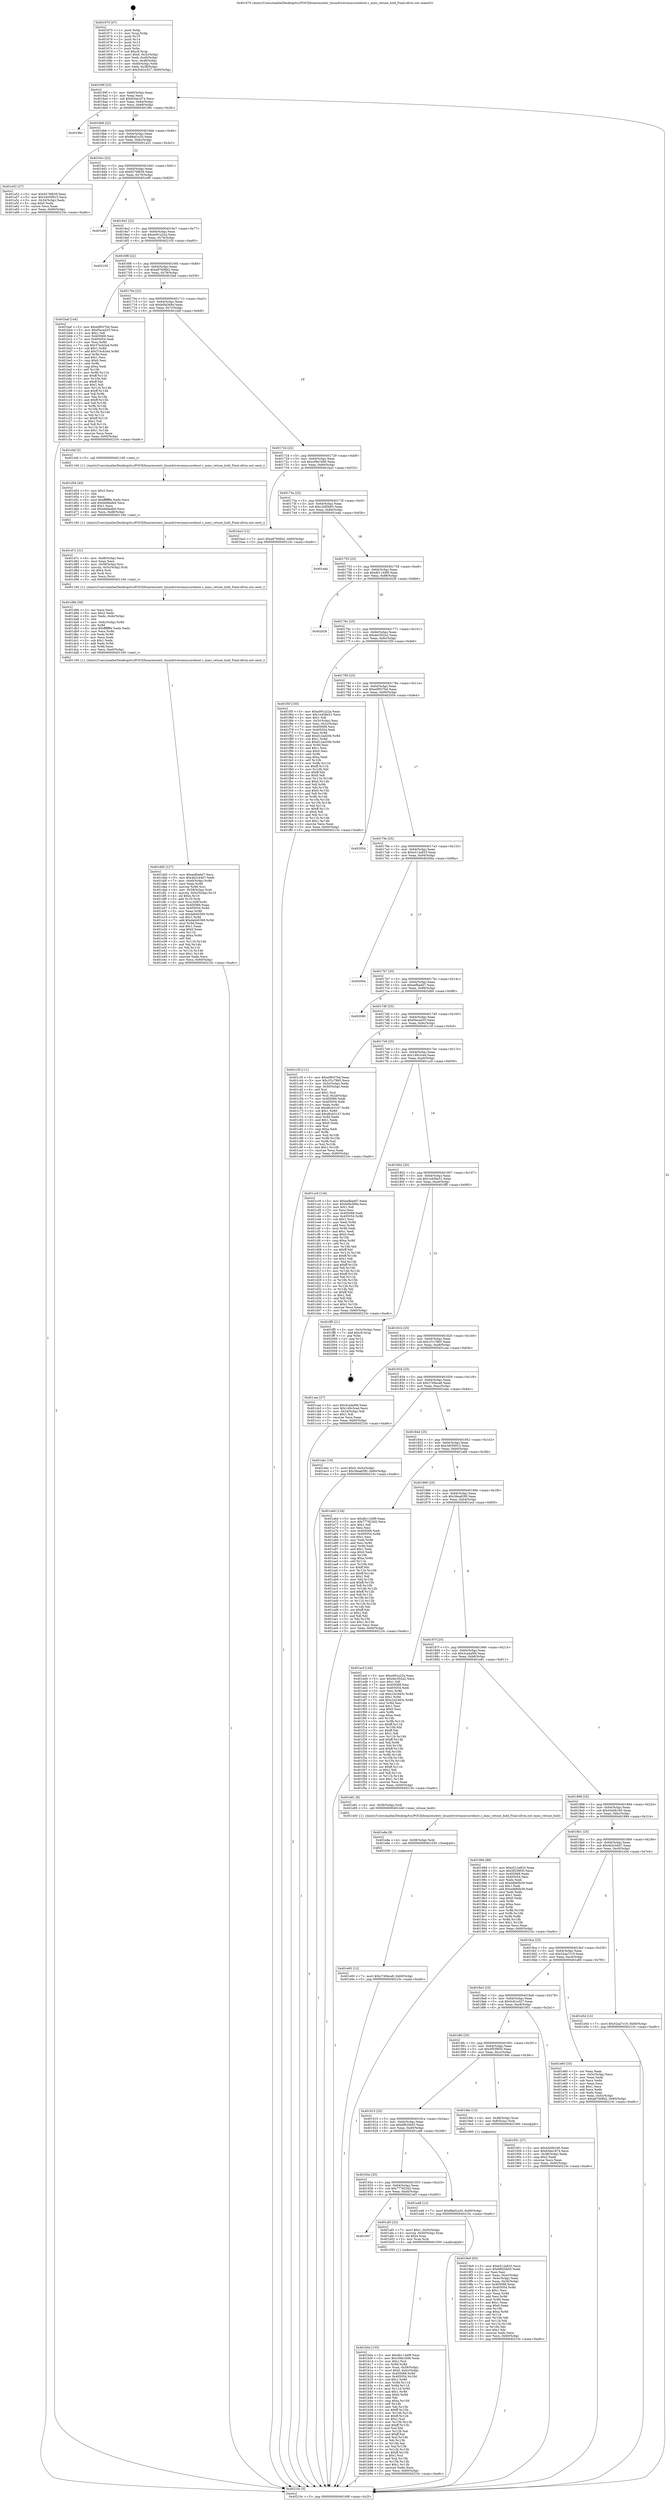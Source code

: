 digraph "0x401670" {
  label = "0x401670 (/mnt/c/Users/mathe/Desktop/tcc/POCII/binaries/extr_linuxdriversmmccorehost.c_mmc_retune_hold_Final-ollvm.out::main(0))"
  labelloc = "t"
  node[shape=record]

  Entry [label="",width=0.3,height=0.3,shape=circle,fillcolor=black,style=filled]
  "0x40169f" [label="{
     0x40169f [23]\l
     | [instrs]\l
     &nbsp;&nbsp;0x40169f \<+3\>: mov -0x60(%rbp),%eax\l
     &nbsp;&nbsp;0x4016a2 \<+2\>: mov %eax,%ecx\l
     &nbsp;&nbsp;0x4016a4 \<+6\>: sub $0x83da1874,%ecx\l
     &nbsp;&nbsp;0x4016aa \<+3\>: mov %eax,-0x64(%rbp)\l
     &nbsp;&nbsp;0x4016ad \<+3\>: mov %ecx,-0x68(%rbp)\l
     &nbsp;&nbsp;0x4016b0 \<+6\>: je 000000000040196c \<main+0x2fc\>\l
  }"]
  "0x40196c" [label="{
     0x40196c\l
  }", style=dashed]
  "0x4016b6" [label="{
     0x4016b6 [22]\l
     | [instrs]\l
     &nbsp;&nbsp;0x4016b6 \<+5\>: jmp 00000000004016bb \<main+0x4b\>\l
     &nbsp;&nbsp;0x4016bb \<+3\>: mov -0x64(%rbp),%eax\l
     &nbsp;&nbsp;0x4016be \<+5\>: sub $0x88af1e20,%eax\l
     &nbsp;&nbsp;0x4016c3 \<+3\>: mov %eax,-0x6c(%rbp)\l
     &nbsp;&nbsp;0x4016c6 \<+6\>: je 0000000000401a52 \<main+0x3e2\>\l
  }"]
  Exit [label="",width=0.3,height=0.3,shape=circle,fillcolor=black,style=filled,peripheries=2]
  "0x401a52" [label="{
     0x401a52 [27]\l
     | [instrs]\l
     &nbsp;&nbsp;0x401a52 \<+5\>: mov $0x9276f639,%eax\l
     &nbsp;&nbsp;0x401a57 \<+5\>: mov $0x34059915,%ecx\l
     &nbsp;&nbsp;0x401a5c \<+3\>: mov -0x34(%rbp),%edx\l
     &nbsp;&nbsp;0x401a5f \<+3\>: cmp $0x0,%edx\l
     &nbsp;&nbsp;0x401a62 \<+3\>: cmove %ecx,%eax\l
     &nbsp;&nbsp;0x401a65 \<+3\>: mov %eax,-0x60(%rbp)\l
     &nbsp;&nbsp;0x401a68 \<+5\>: jmp 000000000040210c \<main+0xa9c\>\l
  }"]
  "0x4016cc" [label="{
     0x4016cc [22]\l
     | [instrs]\l
     &nbsp;&nbsp;0x4016cc \<+5\>: jmp 00000000004016d1 \<main+0x61\>\l
     &nbsp;&nbsp;0x4016d1 \<+3\>: mov -0x64(%rbp),%eax\l
     &nbsp;&nbsp;0x4016d4 \<+5\>: sub $0x9276f639,%eax\l
     &nbsp;&nbsp;0x4016d9 \<+3\>: mov %eax,-0x70(%rbp)\l
     &nbsp;&nbsp;0x4016dc \<+6\>: je 0000000000401e9f \<main+0x82f\>\l
  }"]
  "0x401e93" [label="{
     0x401e93 [12]\l
     | [instrs]\l
     &nbsp;&nbsp;0x401e93 \<+7\>: movl $0x27d9eca8,-0x60(%rbp)\l
     &nbsp;&nbsp;0x401e9a \<+5\>: jmp 000000000040210c \<main+0xa9c\>\l
  }"]
  "0x401e9f" [label="{
     0x401e9f\l
  }", style=dashed]
  "0x4016e2" [label="{
     0x4016e2 [22]\l
     | [instrs]\l
     &nbsp;&nbsp;0x4016e2 \<+5\>: jmp 00000000004016e7 \<main+0x77\>\l
     &nbsp;&nbsp;0x4016e7 \<+3\>: mov -0x64(%rbp),%eax\l
     &nbsp;&nbsp;0x4016ea \<+5\>: sub $0xa091a22a,%eax\l
     &nbsp;&nbsp;0x4016ef \<+3\>: mov %eax,-0x74(%rbp)\l
     &nbsp;&nbsp;0x4016f2 \<+6\>: je 0000000000402105 \<main+0xa95\>\l
  }"]
  "0x401e8a" [label="{
     0x401e8a [9]\l
     | [instrs]\l
     &nbsp;&nbsp;0x401e8a \<+4\>: mov -0x58(%rbp),%rdi\l
     &nbsp;&nbsp;0x401e8e \<+5\>: call 0000000000401030 \<free@plt\>\l
     | [calls]\l
     &nbsp;&nbsp;0x401030 \{1\} (unknown)\l
  }"]
  "0x402105" [label="{
     0x402105\l
  }", style=dashed]
  "0x4016f8" [label="{
     0x4016f8 [22]\l
     | [instrs]\l
     &nbsp;&nbsp;0x4016f8 \<+5\>: jmp 00000000004016fd \<main+0x8d\>\l
     &nbsp;&nbsp;0x4016fd \<+3\>: mov -0x64(%rbp),%eax\l
     &nbsp;&nbsp;0x401700 \<+5\>: sub $0xa87606b2,%eax\l
     &nbsp;&nbsp;0x401705 \<+3\>: mov %eax,-0x78(%rbp)\l
     &nbsp;&nbsp;0x401708 \<+6\>: je 0000000000401baf \<main+0x53f\>\l
  }"]
  "0x401dd5" [label="{
     0x401dd5 [127]\l
     | [instrs]\l
     &nbsp;&nbsp;0x401dd5 \<+5\>: mov $0xeefbadd7,%ecx\l
     &nbsp;&nbsp;0x401dda \<+5\>: mov $0x4b2c44d7,%edx\l
     &nbsp;&nbsp;0x401ddf \<+7\>: mov -0xe0(%rbp),%r8d\l
     &nbsp;&nbsp;0x401de6 \<+4\>: imul %eax,%r8d\l
     &nbsp;&nbsp;0x401dea \<+3\>: movslq %r8d,%rsi\l
     &nbsp;&nbsp;0x401ded \<+4\>: mov -0x58(%rbp),%rdi\l
     &nbsp;&nbsp;0x401df1 \<+4\>: movslq -0x5c(%rbp),%r10\l
     &nbsp;&nbsp;0x401df5 \<+4\>: shl $0x4,%r10\l
     &nbsp;&nbsp;0x401df9 \<+3\>: add %r10,%rdi\l
     &nbsp;&nbsp;0x401dfc \<+4\>: mov %rsi,0x8(%rdi)\l
     &nbsp;&nbsp;0x401e00 \<+7\>: mov 0x405068,%eax\l
     &nbsp;&nbsp;0x401e07 \<+8\>: mov 0x405054,%r8d\l
     &nbsp;&nbsp;0x401e0f \<+3\>: mov %eax,%r9d\l
     &nbsp;&nbsp;0x401e12 \<+7\>: sub $0xda640369,%r9d\l
     &nbsp;&nbsp;0x401e19 \<+4\>: sub $0x1,%r9d\l
     &nbsp;&nbsp;0x401e1d \<+7\>: add $0xda640369,%r9d\l
     &nbsp;&nbsp;0x401e24 \<+4\>: imul %r9d,%eax\l
     &nbsp;&nbsp;0x401e28 \<+3\>: and $0x1,%eax\l
     &nbsp;&nbsp;0x401e2b \<+3\>: cmp $0x0,%eax\l
     &nbsp;&nbsp;0x401e2e \<+4\>: sete %r11b\l
     &nbsp;&nbsp;0x401e32 \<+4\>: cmp $0xa,%r8d\l
     &nbsp;&nbsp;0x401e36 \<+3\>: setl %bl\l
     &nbsp;&nbsp;0x401e39 \<+3\>: mov %r11b,%r14b\l
     &nbsp;&nbsp;0x401e3c \<+3\>: and %bl,%r14b\l
     &nbsp;&nbsp;0x401e3f \<+3\>: xor %bl,%r11b\l
     &nbsp;&nbsp;0x401e42 \<+3\>: or %r11b,%r14b\l
     &nbsp;&nbsp;0x401e45 \<+4\>: test $0x1,%r14b\l
     &nbsp;&nbsp;0x401e49 \<+3\>: cmovne %edx,%ecx\l
     &nbsp;&nbsp;0x401e4c \<+3\>: mov %ecx,-0x60(%rbp)\l
     &nbsp;&nbsp;0x401e4f \<+5\>: jmp 000000000040210c \<main+0xa9c\>\l
  }"]
  "0x401baf" [label="{
     0x401baf [144]\l
     | [instrs]\l
     &nbsp;&nbsp;0x401baf \<+5\>: mov $0xe0f037bd,%eax\l
     &nbsp;&nbsp;0x401bb4 \<+5\>: mov $0xf3eca435,%ecx\l
     &nbsp;&nbsp;0x401bb9 \<+2\>: mov $0x1,%dl\l
     &nbsp;&nbsp;0x401bbb \<+7\>: mov 0x405068,%esi\l
     &nbsp;&nbsp;0x401bc2 \<+7\>: mov 0x405054,%edi\l
     &nbsp;&nbsp;0x401bc9 \<+3\>: mov %esi,%r8d\l
     &nbsp;&nbsp;0x401bcc \<+7\>: sub $0x37ecb2ed,%r8d\l
     &nbsp;&nbsp;0x401bd3 \<+4\>: sub $0x1,%r8d\l
     &nbsp;&nbsp;0x401bd7 \<+7\>: add $0x37ecb2ed,%r8d\l
     &nbsp;&nbsp;0x401bde \<+4\>: imul %r8d,%esi\l
     &nbsp;&nbsp;0x401be2 \<+3\>: and $0x1,%esi\l
     &nbsp;&nbsp;0x401be5 \<+3\>: cmp $0x0,%esi\l
     &nbsp;&nbsp;0x401be8 \<+4\>: sete %r9b\l
     &nbsp;&nbsp;0x401bec \<+3\>: cmp $0xa,%edi\l
     &nbsp;&nbsp;0x401bef \<+4\>: setl %r10b\l
     &nbsp;&nbsp;0x401bf3 \<+3\>: mov %r9b,%r11b\l
     &nbsp;&nbsp;0x401bf6 \<+4\>: xor $0xff,%r11b\l
     &nbsp;&nbsp;0x401bfa \<+3\>: mov %r10b,%bl\l
     &nbsp;&nbsp;0x401bfd \<+3\>: xor $0xff,%bl\l
     &nbsp;&nbsp;0x401c00 \<+3\>: xor $0x1,%dl\l
     &nbsp;&nbsp;0x401c03 \<+3\>: mov %r11b,%r14b\l
     &nbsp;&nbsp;0x401c06 \<+4\>: and $0xff,%r14b\l
     &nbsp;&nbsp;0x401c0a \<+3\>: and %dl,%r9b\l
     &nbsp;&nbsp;0x401c0d \<+3\>: mov %bl,%r15b\l
     &nbsp;&nbsp;0x401c10 \<+4\>: and $0xff,%r15b\l
     &nbsp;&nbsp;0x401c14 \<+3\>: and %dl,%r10b\l
     &nbsp;&nbsp;0x401c17 \<+3\>: or %r9b,%r14b\l
     &nbsp;&nbsp;0x401c1a \<+3\>: or %r10b,%r15b\l
     &nbsp;&nbsp;0x401c1d \<+3\>: xor %r15b,%r14b\l
     &nbsp;&nbsp;0x401c20 \<+3\>: or %bl,%r11b\l
     &nbsp;&nbsp;0x401c23 \<+4\>: xor $0xff,%r11b\l
     &nbsp;&nbsp;0x401c27 \<+3\>: or $0x1,%dl\l
     &nbsp;&nbsp;0x401c2a \<+3\>: and %dl,%r11b\l
     &nbsp;&nbsp;0x401c2d \<+3\>: or %r11b,%r14b\l
     &nbsp;&nbsp;0x401c30 \<+4\>: test $0x1,%r14b\l
     &nbsp;&nbsp;0x401c34 \<+3\>: cmovne %ecx,%eax\l
     &nbsp;&nbsp;0x401c37 \<+3\>: mov %eax,-0x60(%rbp)\l
     &nbsp;&nbsp;0x401c3a \<+5\>: jmp 000000000040210c \<main+0xa9c\>\l
  }"]
  "0x40170e" [label="{
     0x40170e [22]\l
     | [instrs]\l
     &nbsp;&nbsp;0x40170e \<+5\>: jmp 0000000000401713 \<main+0xa3\>\l
     &nbsp;&nbsp;0x401713 \<+3\>: mov -0x64(%rbp),%eax\l
     &nbsp;&nbsp;0x401716 \<+5\>: sub $0xb0fa369a,%eax\l
     &nbsp;&nbsp;0x40171b \<+3\>: mov %eax,-0x7c(%rbp)\l
     &nbsp;&nbsp;0x40171e \<+6\>: je 0000000000401d4f \<main+0x6df\>\l
  }"]
  "0x401d9b" [label="{
     0x401d9b [58]\l
     | [instrs]\l
     &nbsp;&nbsp;0x401d9b \<+2\>: xor %ecx,%ecx\l
     &nbsp;&nbsp;0x401d9d \<+5\>: mov $0x2,%edx\l
     &nbsp;&nbsp;0x401da2 \<+6\>: mov %edx,-0xdc(%rbp)\l
     &nbsp;&nbsp;0x401da8 \<+1\>: cltd\l
     &nbsp;&nbsp;0x401da9 \<+7\>: mov -0xdc(%rbp),%r8d\l
     &nbsp;&nbsp;0x401db0 \<+3\>: idiv %r8d\l
     &nbsp;&nbsp;0x401db3 \<+6\>: imul $0xfffffffe,%edx,%edx\l
     &nbsp;&nbsp;0x401db9 \<+3\>: mov %ecx,%r9d\l
     &nbsp;&nbsp;0x401dbc \<+3\>: sub %edx,%r9d\l
     &nbsp;&nbsp;0x401dbf \<+2\>: mov %ecx,%edx\l
     &nbsp;&nbsp;0x401dc1 \<+3\>: sub $0x1,%edx\l
     &nbsp;&nbsp;0x401dc4 \<+3\>: add %edx,%r9d\l
     &nbsp;&nbsp;0x401dc7 \<+3\>: sub %r9d,%ecx\l
     &nbsp;&nbsp;0x401dca \<+6\>: mov %ecx,-0xe0(%rbp)\l
     &nbsp;&nbsp;0x401dd0 \<+5\>: call 0000000000401160 \<next_i\>\l
     | [calls]\l
     &nbsp;&nbsp;0x401160 \{1\} (/mnt/c/Users/mathe/Desktop/tcc/POCII/binaries/extr_linuxdriversmmccorehost.c_mmc_retune_hold_Final-ollvm.out::next_i)\l
  }"]
  "0x401d4f" [label="{
     0x401d4f [5]\l
     | [instrs]\l
     &nbsp;&nbsp;0x401d4f \<+5\>: call 0000000000401160 \<next_i\>\l
     | [calls]\l
     &nbsp;&nbsp;0x401160 \{1\} (/mnt/c/Users/mathe/Desktop/tcc/POCII/binaries/extr_linuxdriversmmccorehost.c_mmc_retune_hold_Final-ollvm.out::next_i)\l
  }"]
  "0x401724" [label="{
     0x401724 [22]\l
     | [instrs]\l
     &nbsp;&nbsp;0x401724 \<+5\>: jmp 0000000000401729 \<main+0xb9\>\l
     &nbsp;&nbsp;0x401729 \<+3\>: mov -0x64(%rbp),%eax\l
     &nbsp;&nbsp;0x40172c \<+5\>: sub $0xc09e1606,%eax\l
     &nbsp;&nbsp;0x401731 \<+3\>: mov %eax,-0x80(%rbp)\l
     &nbsp;&nbsp;0x401734 \<+6\>: je 0000000000401ba3 \<main+0x533\>\l
  }"]
  "0x401d7c" [label="{
     0x401d7c [31]\l
     | [instrs]\l
     &nbsp;&nbsp;0x401d7c \<+6\>: mov -0xd8(%rbp),%ecx\l
     &nbsp;&nbsp;0x401d82 \<+3\>: imul %eax,%ecx\l
     &nbsp;&nbsp;0x401d85 \<+4\>: mov -0x58(%rbp),%rsi\l
     &nbsp;&nbsp;0x401d89 \<+4\>: movslq -0x5c(%rbp),%rdi\l
     &nbsp;&nbsp;0x401d8d \<+4\>: shl $0x4,%rdi\l
     &nbsp;&nbsp;0x401d91 \<+3\>: add %rdi,%rsi\l
     &nbsp;&nbsp;0x401d94 \<+2\>: mov %ecx,(%rsi)\l
     &nbsp;&nbsp;0x401d96 \<+5\>: call 0000000000401160 \<next_i\>\l
     | [calls]\l
     &nbsp;&nbsp;0x401160 \{1\} (/mnt/c/Users/mathe/Desktop/tcc/POCII/binaries/extr_linuxdriversmmccorehost.c_mmc_retune_hold_Final-ollvm.out::next_i)\l
  }"]
  "0x401ba3" [label="{
     0x401ba3 [12]\l
     | [instrs]\l
     &nbsp;&nbsp;0x401ba3 \<+7\>: movl $0xa87606b2,-0x60(%rbp)\l
     &nbsp;&nbsp;0x401baa \<+5\>: jmp 000000000040210c \<main+0xa9c\>\l
  }"]
  "0x40173a" [label="{
     0x40173a [25]\l
     | [instrs]\l
     &nbsp;&nbsp;0x40173a \<+5\>: jmp 000000000040173f \<main+0xcf\>\l
     &nbsp;&nbsp;0x40173f \<+3\>: mov -0x64(%rbp),%eax\l
     &nbsp;&nbsp;0x401742 \<+5\>: sub $0xc20f3b65,%eax\l
     &nbsp;&nbsp;0x401747 \<+6\>: mov %eax,-0x84(%rbp)\l
     &nbsp;&nbsp;0x40174d \<+6\>: je 0000000000401eab \<main+0x83b\>\l
  }"]
  "0x401d54" [label="{
     0x401d54 [40]\l
     | [instrs]\l
     &nbsp;&nbsp;0x401d54 \<+5\>: mov $0x2,%ecx\l
     &nbsp;&nbsp;0x401d59 \<+1\>: cltd\l
     &nbsp;&nbsp;0x401d5a \<+2\>: idiv %ecx\l
     &nbsp;&nbsp;0x401d5c \<+6\>: imul $0xfffffffe,%edx,%ecx\l
     &nbsp;&nbsp;0x401d62 \<+6\>: add $0xbbfdedb9,%ecx\l
     &nbsp;&nbsp;0x401d68 \<+3\>: add $0x1,%ecx\l
     &nbsp;&nbsp;0x401d6b \<+6\>: sub $0xbbfdedb9,%ecx\l
     &nbsp;&nbsp;0x401d71 \<+6\>: mov %ecx,-0xd8(%rbp)\l
     &nbsp;&nbsp;0x401d77 \<+5\>: call 0000000000401160 \<next_i\>\l
     | [calls]\l
     &nbsp;&nbsp;0x401160 \{1\} (/mnt/c/Users/mathe/Desktop/tcc/POCII/binaries/extr_linuxdriversmmccorehost.c_mmc_retune_hold_Final-ollvm.out::next_i)\l
  }"]
  "0x401eab" [label="{
     0x401eab\l
  }", style=dashed]
  "0x401753" [label="{
     0x401753 [25]\l
     | [instrs]\l
     &nbsp;&nbsp;0x401753 \<+5\>: jmp 0000000000401758 \<main+0xe8\>\l
     &nbsp;&nbsp;0x401758 \<+3\>: mov -0x64(%rbp),%eax\l
     &nbsp;&nbsp;0x40175b \<+5\>: sub $0xdb1144f9,%eax\l
     &nbsp;&nbsp;0x401760 \<+6\>: mov %eax,-0x88(%rbp)\l
     &nbsp;&nbsp;0x401766 \<+6\>: je 0000000000402026 \<main+0x9b6\>\l
  }"]
  "0x401b0a" [label="{
     0x401b0a [153]\l
     | [instrs]\l
     &nbsp;&nbsp;0x401b0a \<+5\>: mov $0xdb1144f9,%ecx\l
     &nbsp;&nbsp;0x401b0f \<+5\>: mov $0xc09e1606,%edx\l
     &nbsp;&nbsp;0x401b14 \<+3\>: mov $0x1,%sil\l
     &nbsp;&nbsp;0x401b17 \<+3\>: xor %r8d,%r8d\l
     &nbsp;&nbsp;0x401b1a \<+4\>: mov %rax,-0x58(%rbp)\l
     &nbsp;&nbsp;0x401b1e \<+7\>: movl $0x0,-0x5c(%rbp)\l
     &nbsp;&nbsp;0x401b25 \<+8\>: mov 0x405068,%r9d\l
     &nbsp;&nbsp;0x401b2d \<+8\>: mov 0x405054,%r10d\l
     &nbsp;&nbsp;0x401b35 \<+4\>: sub $0x1,%r8d\l
     &nbsp;&nbsp;0x401b39 \<+3\>: mov %r9d,%r11d\l
     &nbsp;&nbsp;0x401b3c \<+3\>: add %r8d,%r11d\l
     &nbsp;&nbsp;0x401b3f \<+4\>: imul %r11d,%r9d\l
     &nbsp;&nbsp;0x401b43 \<+4\>: and $0x1,%r9d\l
     &nbsp;&nbsp;0x401b47 \<+4\>: cmp $0x0,%r9d\l
     &nbsp;&nbsp;0x401b4b \<+3\>: sete %bl\l
     &nbsp;&nbsp;0x401b4e \<+4\>: cmp $0xa,%r10d\l
     &nbsp;&nbsp;0x401b52 \<+4\>: setl %r14b\l
     &nbsp;&nbsp;0x401b56 \<+3\>: mov %bl,%r15b\l
     &nbsp;&nbsp;0x401b59 \<+4\>: xor $0xff,%r15b\l
     &nbsp;&nbsp;0x401b5d \<+3\>: mov %r14b,%r12b\l
     &nbsp;&nbsp;0x401b60 \<+4\>: xor $0xff,%r12b\l
     &nbsp;&nbsp;0x401b64 \<+4\>: xor $0x1,%sil\l
     &nbsp;&nbsp;0x401b68 \<+3\>: mov %r15b,%r13b\l
     &nbsp;&nbsp;0x401b6b \<+4\>: and $0xff,%r13b\l
     &nbsp;&nbsp;0x401b6f \<+3\>: and %sil,%bl\l
     &nbsp;&nbsp;0x401b72 \<+3\>: mov %r12b,%al\l
     &nbsp;&nbsp;0x401b75 \<+2\>: and $0xff,%al\l
     &nbsp;&nbsp;0x401b77 \<+3\>: and %sil,%r14b\l
     &nbsp;&nbsp;0x401b7a \<+3\>: or %bl,%r13b\l
     &nbsp;&nbsp;0x401b7d \<+3\>: or %r14b,%al\l
     &nbsp;&nbsp;0x401b80 \<+3\>: xor %al,%r13b\l
     &nbsp;&nbsp;0x401b83 \<+3\>: or %r12b,%r15b\l
     &nbsp;&nbsp;0x401b86 \<+4\>: xor $0xff,%r15b\l
     &nbsp;&nbsp;0x401b8a \<+4\>: or $0x1,%sil\l
     &nbsp;&nbsp;0x401b8e \<+3\>: and %sil,%r15b\l
     &nbsp;&nbsp;0x401b91 \<+3\>: or %r15b,%r13b\l
     &nbsp;&nbsp;0x401b94 \<+4\>: test $0x1,%r13b\l
     &nbsp;&nbsp;0x401b98 \<+3\>: cmovne %edx,%ecx\l
     &nbsp;&nbsp;0x401b9b \<+3\>: mov %ecx,-0x60(%rbp)\l
     &nbsp;&nbsp;0x401b9e \<+5\>: jmp 000000000040210c \<main+0xa9c\>\l
  }"]
  "0x402026" [label="{
     0x402026\l
  }", style=dashed]
  "0x40176c" [label="{
     0x40176c [25]\l
     | [instrs]\l
     &nbsp;&nbsp;0x40176c \<+5\>: jmp 0000000000401771 \<main+0x101\>\l
     &nbsp;&nbsp;0x401771 \<+3\>: mov -0x64(%rbp),%eax\l
     &nbsp;&nbsp;0x401774 \<+5\>: sub $0xdec502a2,%eax\l
     &nbsp;&nbsp;0x401779 \<+6\>: mov %eax,-0x8c(%rbp)\l
     &nbsp;&nbsp;0x40177f \<+6\>: je 0000000000401f5f \<main+0x8ef\>\l
  }"]
  "0x401947" [label="{
     0x401947\l
  }", style=dashed]
  "0x401f5f" [label="{
     0x401f5f [150]\l
     | [instrs]\l
     &nbsp;&nbsp;0x401f5f \<+5\>: mov $0xa091a22a,%eax\l
     &nbsp;&nbsp;0x401f64 \<+5\>: mov $0x1e456e51,%ecx\l
     &nbsp;&nbsp;0x401f69 \<+2\>: mov $0x1,%dl\l
     &nbsp;&nbsp;0x401f6b \<+3\>: mov -0x3c(%rbp),%esi\l
     &nbsp;&nbsp;0x401f6e \<+3\>: mov %esi,-0x2c(%rbp)\l
     &nbsp;&nbsp;0x401f71 \<+7\>: mov 0x405068,%esi\l
     &nbsp;&nbsp;0x401f78 \<+7\>: mov 0x405054,%edi\l
     &nbsp;&nbsp;0x401f7f \<+3\>: mov %esi,%r8d\l
     &nbsp;&nbsp;0x401f82 \<+7\>: add $0xd12ad20b,%r8d\l
     &nbsp;&nbsp;0x401f89 \<+4\>: sub $0x1,%r8d\l
     &nbsp;&nbsp;0x401f8d \<+7\>: sub $0xd12ad20b,%r8d\l
     &nbsp;&nbsp;0x401f94 \<+4\>: imul %r8d,%esi\l
     &nbsp;&nbsp;0x401f98 \<+3\>: and $0x1,%esi\l
     &nbsp;&nbsp;0x401f9b \<+3\>: cmp $0x0,%esi\l
     &nbsp;&nbsp;0x401f9e \<+4\>: sete %r9b\l
     &nbsp;&nbsp;0x401fa2 \<+3\>: cmp $0xa,%edi\l
     &nbsp;&nbsp;0x401fa5 \<+4\>: setl %r10b\l
     &nbsp;&nbsp;0x401fa9 \<+3\>: mov %r9b,%r11b\l
     &nbsp;&nbsp;0x401fac \<+4\>: xor $0xff,%r11b\l
     &nbsp;&nbsp;0x401fb0 \<+3\>: mov %r10b,%bl\l
     &nbsp;&nbsp;0x401fb3 \<+3\>: xor $0xff,%bl\l
     &nbsp;&nbsp;0x401fb6 \<+3\>: xor $0x0,%dl\l
     &nbsp;&nbsp;0x401fb9 \<+3\>: mov %r11b,%r14b\l
     &nbsp;&nbsp;0x401fbc \<+4\>: and $0x0,%r14b\l
     &nbsp;&nbsp;0x401fc0 \<+3\>: and %dl,%r9b\l
     &nbsp;&nbsp;0x401fc3 \<+3\>: mov %bl,%r15b\l
     &nbsp;&nbsp;0x401fc6 \<+4\>: and $0x0,%r15b\l
     &nbsp;&nbsp;0x401fca \<+3\>: and %dl,%r10b\l
     &nbsp;&nbsp;0x401fcd \<+3\>: or %r9b,%r14b\l
     &nbsp;&nbsp;0x401fd0 \<+3\>: or %r10b,%r15b\l
     &nbsp;&nbsp;0x401fd3 \<+3\>: xor %r15b,%r14b\l
     &nbsp;&nbsp;0x401fd6 \<+3\>: or %bl,%r11b\l
     &nbsp;&nbsp;0x401fd9 \<+4\>: xor $0xff,%r11b\l
     &nbsp;&nbsp;0x401fdd \<+3\>: or $0x0,%dl\l
     &nbsp;&nbsp;0x401fe0 \<+3\>: and %dl,%r11b\l
     &nbsp;&nbsp;0x401fe3 \<+3\>: or %r11b,%r14b\l
     &nbsp;&nbsp;0x401fe6 \<+4\>: test $0x1,%r14b\l
     &nbsp;&nbsp;0x401fea \<+3\>: cmovne %ecx,%eax\l
     &nbsp;&nbsp;0x401fed \<+3\>: mov %eax,-0x60(%rbp)\l
     &nbsp;&nbsp;0x401ff0 \<+5\>: jmp 000000000040210c \<main+0xa9c\>\l
  }"]
  "0x401785" [label="{
     0x401785 [25]\l
     | [instrs]\l
     &nbsp;&nbsp;0x401785 \<+5\>: jmp 000000000040178a \<main+0x11a\>\l
     &nbsp;&nbsp;0x40178a \<+3\>: mov -0x64(%rbp),%eax\l
     &nbsp;&nbsp;0x40178d \<+5\>: sub $0xe0f037bd,%eax\l
     &nbsp;&nbsp;0x401792 \<+6\>: mov %eax,-0x90(%rbp)\l
     &nbsp;&nbsp;0x401798 \<+6\>: je 0000000000402054 \<main+0x9e4\>\l
  }"]
  "0x401af3" [label="{
     0x401af3 [23]\l
     | [instrs]\l
     &nbsp;&nbsp;0x401af3 \<+7\>: movl $0x1,-0x50(%rbp)\l
     &nbsp;&nbsp;0x401afa \<+4\>: movslq -0x50(%rbp),%rax\l
     &nbsp;&nbsp;0x401afe \<+4\>: shl $0x4,%rax\l
     &nbsp;&nbsp;0x401b02 \<+3\>: mov %rax,%rdi\l
     &nbsp;&nbsp;0x401b05 \<+5\>: call 0000000000401050 \<malloc@plt\>\l
     | [calls]\l
     &nbsp;&nbsp;0x401050 \{1\} (unknown)\l
  }"]
  "0x402054" [label="{
     0x402054\l
  }", style=dashed]
  "0x40179e" [label="{
     0x40179e [25]\l
     | [instrs]\l
     &nbsp;&nbsp;0x40179e \<+5\>: jmp 00000000004017a3 \<main+0x133\>\l
     &nbsp;&nbsp;0x4017a3 \<+3\>: mov -0x64(%rbp),%eax\l
     &nbsp;&nbsp;0x4017a6 \<+5\>: sub $0xe512a833,%eax\l
     &nbsp;&nbsp;0x4017ab \<+6\>: mov %eax,-0x94(%rbp)\l
     &nbsp;&nbsp;0x4017b1 \<+6\>: je 000000000040200a \<main+0x99a\>\l
  }"]
  "0x40192e" [label="{
     0x40192e [25]\l
     | [instrs]\l
     &nbsp;&nbsp;0x40192e \<+5\>: jmp 0000000000401933 \<main+0x2c3\>\l
     &nbsp;&nbsp;0x401933 \<+3\>: mov -0x64(%rbp),%eax\l
     &nbsp;&nbsp;0x401936 \<+5\>: sub $0x777823d2,%eax\l
     &nbsp;&nbsp;0x40193b \<+6\>: mov %eax,-0xd4(%rbp)\l
     &nbsp;&nbsp;0x401941 \<+6\>: je 0000000000401af3 \<main+0x483\>\l
  }"]
  "0x40200a" [label="{
     0x40200a\l
  }", style=dashed]
  "0x4017b7" [label="{
     0x4017b7 [25]\l
     | [instrs]\l
     &nbsp;&nbsp;0x4017b7 \<+5\>: jmp 00000000004017bc \<main+0x14c\>\l
     &nbsp;&nbsp;0x4017bc \<+3\>: mov -0x64(%rbp),%eax\l
     &nbsp;&nbsp;0x4017bf \<+5\>: sub $0xeefbadd7,%eax\l
     &nbsp;&nbsp;0x4017c4 \<+6\>: mov %eax,-0x98(%rbp)\l
     &nbsp;&nbsp;0x4017ca \<+6\>: je 0000000000402060 \<main+0x9f0\>\l
  }"]
  "0x401a46" [label="{
     0x401a46 [12]\l
     | [instrs]\l
     &nbsp;&nbsp;0x401a46 \<+7\>: movl $0x88af1e20,-0x60(%rbp)\l
     &nbsp;&nbsp;0x401a4d \<+5\>: jmp 000000000040210c \<main+0xa9c\>\l
  }"]
  "0x402060" [label="{
     0x402060\l
  }", style=dashed]
  "0x4017d0" [label="{
     0x4017d0 [25]\l
     | [instrs]\l
     &nbsp;&nbsp;0x4017d0 \<+5\>: jmp 00000000004017d5 \<main+0x165\>\l
     &nbsp;&nbsp;0x4017d5 \<+3\>: mov -0x64(%rbp),%eax\l
     &nbsp;&nbsp;0x4017d8 \<+5\>: sub $0xf3eca435,%eax\l
     &nbsp;&nbsp;0x4017dd \<+6\>: mov %eax,-0x9c(%rbp)\l
     &nbsp;&nbsp;0x4017e3 \<+6\>: je 0000000000401c3f \<main+0x5cf\>\l
  }"]
  "0x4019e9" [label="{
     0x4019e9 [93]\l
     | [instrs]\l
     &nbsp;&nbsp;0x4019e9 \<+5\>: mov $0xe512a833,%ecx\l
     &nbsp;&nbsp;0x4019ee \<+5\>: mov $0x6f920b05,%edx\l
     &nbsp;&nbsp;0x4019f3 \<+2\>: xor %esi,%esi\l
     &nbsp;&nbsp;0x4019f5 \<+3\>: mov %eax,-0x4c(%rbp)\l
     &nbsp;&nbsp;0x4019f8 \<+3\>: mov -0x4c(%rbp),%eax\l
     &nbsp;&nbsp;0x4019fb \<+3\>: mov %eax,-0x34(%rbp)\l
     &nbsp;&nbsp;0x4019fe \<+7\>: mov 0x405068,%eax\l
     &nbsp;&nbsp;0x401a05 \<+8\>: mov 0x405054,%r8d\l
     &nbsp;&nbsp;0x401a0d \<+3\>: sub $0x1,%esi\l
     &nbsp;&nbsp;0x401a10 \<+3\>: mov %eax,%r9d\l
     &nbsp;&nbsp;0x401a13 \<+3\>: add %esi,%r9d\l
     &nbsp;&nbsp;0x401a16 \<+4\>: imul %r9d,%eax\l
     &nbsp;&nbsp;0x401a1a \<+3\>: and $0x1,%eax\l
     &nbsp;&nbsp;0x401a1d \<+3\>: cmp $0x0,%eax\l
     &nbsp;&nbsp;0x401a20 \<+4\>: sete %r10b\l
     &nbsp;&nbsp;0x401a24 \<+4\>: cmp $0xa,%r8d\l
     &nbsp;&nbsp;0x401a28 \<+4\>: setl %r11b\l
     &nbsp;&nbsp;0x401a2c \<+3\>: mov %r10b,%bl\l
     &nbsp;&nbsp;0x401a2f \<+3\>: and %r11b,%bl\l
     &nbsp;&nbsp;0x401a32 \<+3\>: xor %r11b,%r10b\l
     &nbsp;&nbsp;0x401a35 \<+3\>: or %r10b,%bl\l
     &nbsp;&nbsp;0x401a38 \<+3\>: test $0x1,%bl\l
     &nbsp;&nbsp;0x401a3b \<+3\>: cmovne %edx,%ecx\l
     &nbsp;&nbsp;0x401a3e \<+3\>: mov %ecx,-0x60(%rbp)\l
     &nbsp;&nbsp;0x401a41 \<+5\>: jmp 000000000040210c \<main+0xa9c\>\l
  }"]
  "0x401c3f" [label="{
     0x401c3f [111]\l
     | [instrs]\l
     &nbsp;&nbsp;0x401c3f \<+5\>: mov $0xe0f037bd,%eax\l
     &nbsp;&nbsp;0x401c44 \<+5\>: mov $0x1f1c7865,%ecx\l
     &nbsp;&nbsp;0x401c49 \<+3\>: mov -0x5c(%rbp),%edx\l
     &nbsp;&nbsp;0x401c4c \<+3\>: cmp -0x50(%rbp),%edx\l
     &nbsp;&nbsp;0x401c4f \<+4\>: setl %sil\l
     &nbsp;&nbsp;0x401c53 \<+4\>: and $0x1,%sil\l
     &nbsp;&nbsp;0x401c57 \<+4\>: mov %sil,-0x2d(%rbp)\l
     &nbsp;&nbsp;0x401c5b \<+7\>: mov 0x405068,%edx\l
     &nbsp;&nbsp;0x401c62 \<+7\>: mov 0x405054,%edi\l
     &nbsp;&nbsp;0x401c69 \<+3\>: mov %edx,%r8d\l
     &nbsp;&nbsp;0x401c6c \<+7\>: sub $0xd6cb3147,%r8d\l
     &nbsp;&nbsp;0x401c73 \<+4\>: sub $0x1,%r8d\l
     &nbsp;&nbsp;0x401c77 \<+7\>: add $0xd6cb3147,%r8d\l
     &nbsp;&nbsp;0x401c7e \<+4\>: imul %r8d,%edx\l
     &nbsp;&nbsp;0x401c82 \<+3\>: and $0x1,%edx\l
     &nbsp;&nbsp;0x401c85 \<+3\>: cmp $0x0,%edx\l
     &nbsp;&nbsp;0x401c88 \<+4\>: sete %sil\l
     &nbsp;&nbsp;0x401c8c \<+3\>: cmp $0xa,%edi\l
     &nbsp;&nbsp;0x401c8f \<+4\>: setl %r9b\l
     &nbsp;&nbsp;0x401c93 \<+3\>: mov %sil,%r10b\l
     &nbsp;&nbsp;0x401c96 \<+3\>: and %r9b,%r10b\l
     &nbsp;&nbsp;0x401c99 \<+3\>: xor %r9b,%sil\l
     &nbsp;&nbsp;0x401c9c \<+3\>: or %sil,%r10b\l
     &nbsp;&nbsp;0x401c9f \<+4\>: test $0x1,%r10b\l
     &nbsp;&nbsp;0x401ca3 \<+3\>: cmovne %ecx,%eax\l
     &nbsp;&nbsp;0x401ca6 \<+3\>: mov %eax,-0x60(%rbp)\l
     &nbsp;&nbsp;0x401ca9 \<+5\>: jmp 000000000040210c \<main+0xa9c\>\l
  }"]
  "0x4017e9" [label="{
     0x4017e9 [25]\l
     | [instrs]\l
     &nbsp;&nbsp;0x4017e9 \<+5\>: jmp 00000000004017ee \<main+0x17e\>\l
     &nbsp;&nbsp;0x4017ee \<+3\>: mov -0x64(%rbp),%eax\l
     &nbsp;&nbsp;0x4017f1 \<+5\>: sub $0x149c3ced,%eax\l
     &nbsp;&nbsp;0x4017f6 \<+6\>: mov %eax,-0xa0(%rbp)\l
     &nbsp;&nbsp;0x4017fc \<+6\>: je 0000000000401cc9 \<main+0x659\>\l
  }"]
  "0x401915" [label="{
     0x401915 [25]\l
     | [instrs]\l
     &nbsp;&nbsp;0x401915 \<+5\>: jmp 000000000040191a \<main+0x2aa\>\l
     &nbsp;&nbsp;0x40191a \<+3\>: mov -0x64(%rbp),%eax\l
     &nbsp;&nbsp;0x40191d \<+5\>: sub $0x6f920b05,%eax\l
     &nbsp;&nbsp;0x401922 \<+6\>: mov %eax,-0xd0(%rbp)\l
     &nbsp;&nbsp;0x401928 \<+6\>: je 0000000000401a46 \<main+0x3d6\>\l
  }"]
  "0x401cc9" [label="{
     0x401cc9 [134]\l
     | [instrs]\l
     &nbsp;&nbsp;0x401cc9 \<+5\>: mov $0xeefbadd7,%eax\l
     &nbsp;&nbsp;0x401cce \<+5\>: mov $0xb0fa369a,%ecx\l
     &nbsp;&nbsp;0x401cd3 \<+2\>: mov $0x1,%dl\l
     &nbsp;&nbsp;0x401cd5 \<+2\>: xor %esi,%esi\l
     &nbsp;&nbsp;0x401cd7 \<+7\>: mov 0x405068,%edi\l
     &nbsp;&nbsp;0x401cde \<+8\>: mov 0x405054,%r8d\l
     &nbsp;&nbsp;0x401ce6 \<+3\>: sub $0x1,%esi\l
     &nbsp;&nbsp;0x401ce9 \<+3\>: mov %edi,%r9d\l
     &nbsp;&nbsp;0x401cec \<+3\>: add %esi,%r9d\l
     &nbsp;&nbsp;0x401cef \<+4\>: imul %r9d,%edi\l
     &nbsp;&nbsp;0x401cf3 \<+3\>: and $0x1,%edi\l
     &nbsp;&nbsp;0x401cf6 \<+3\>: cmp $0x0,%edi\l
     &nbsp;&nbsp;0x401cf9 \<+4\>: sete %r10b\l
     &nbsp;&nbsp;0x401cfd \<+4\>: cmp $0xa,%r8d\l
     &nbsp;&nbsp;0x401d01 \<+4\>: setl %r11b\l
     &nbsp;&nbsp;0x401d05 \<+3\>: mov %r10b,%bl\l
     &nbsp;&nbsp;0x401d08 \<+3\>: xor $0xff,%bl\l
     &nbsp;&nbsp;0x401d0b \<+3\>: mov %r11b,%r14b\l
     &nbsp;&nbsp;0x401d0e \<+4\>: xor $0xff,%r14b\l
     &nbsp;&nbsp;0x401d12 \<+3\>: xor $0x1,%dl\l
     &nbsp;&nbsp;0x401d15 \<+3\>: mov %bl,%r15b\l
     &nbsp;&nbsp;0x401d18 \<+4\>: and $0xff,%r15b\l
     &nbsp;&nbsp;0x401d1c \<+3\>: and %dl,%r10b\l
     &nbsp;&nbsp;0x401d1f \<+3\>: mov %r14b,%r12b\l
     &nbsp;&nbsp;0x401d22 \<+4\>: and $0xff,%r12b\l
     &nbsp;&nbsp;0x401d26 \<+3\>: and %dl,%r11b\l
     &nbsp;&nbsp;0x401d29 \<+3\>: or %r10b,%r15b\l
     &nbsp;&nbsp;0x401d2c \<+3\>: or %r11b,%r12b\l
     &nbsp;&nbsp;0x401d2f \<+3\>: xor %r12b,%r15b\l
     &nbsp;&nbsp;0x401d32 \<+3\>: or %r14b,%bl\l
     &nbsp;&nbsp;0x401d35 \<+3\>: xor $0xff,%bl\l
     &nbsp;&nbsp;0x401d38 \<+3\>: or $0x1,%dl\l
     &nbsp;&nbsp;0x401d3b \<+2\>: and %dl,%bl\l
     &nbsp;&nbsp;0x401d3d \<+3\>: or %bl,%r15b\l
     &nbsp;&nbsp;0x401d40 \<+4\>: test $0x1,%r15b\l
     &nbsp;&nbsp;0x401d44 \<+3\>: cmovne %ecx,%eax\l
     &nbsp;&nbsp;0x401d47 \<+3\>: mov %eax,-0x60(%rbp)\l
     &nbsp;&nbsp;0x401d4a \<+5\>: jmp 000000000040210c \<main+0xa9c\>\l
  }"]
  "0x401802" [label="{
     0x401802 [25]\l
     | [instrs]\l
     &nbsp;&nbsp;0x401802 \<+5\>: jmp 0000000000401807 \<main+0x197\>\l
     &nbsp;&nbsp;0x401807 \<+3\>: mov -0x64(%rbp),%eax\l
     &nbsp;&nbsp;0x40180a \<+5\>: sub $0x1e456e51,%eax\l
     &nbsp;&nbsp;0x40180f \<+6\>: mov %eax,-0xa4(%rbp)\l
     &nbsp;&nbsp;0x401815 \<+6\>: je 0000000000401ff5 \<main+0x985\>\l
  }"]
  "0x4019dc" [label="{
     0x4019dc [13]\l
     | [instrs]\l
     &nbsp;&nbsp;0x4019dc \<+4\>: mov -0x48(%rbp),%rax\l
     &nbsp;&nbsp;0x4019e0 \<+4\>: mov 0x8(%rax),%rdi\l
     &nbsp;&nbsp;0x4019e4 \<+5\>: call 0000000000401060 \<atoi@plt\>\l
     | [calls]\l
     &nbsp;&nbsp;0x401060 \{1\} (unknown)\l
  }"]
  "0x401ff5" [label="{
     0x401ff5 [21]\l
     | [instrs]\l
     &nbsp;&nbsp;0x401ff5 \<+3\>: mov -0x2c(%rbp),%eax\l
     &nbsp;&nbsp;0x401ff8 \<+7\>: add $0xc8,%rsp\l
     &nbsp;&nbsp;0x401fff \<+1\>: pop %rbx\l
     &nbsp;&nbsp;0x402000 \<+2\>: pop %r12\l
     &nbsp;&nbsp;0x402002 \<+2\>: pop %r13\l
     &nbsp;&nbsp;0x402004 \<+2\>: pop %r14\l
     &nbsp;&nbsp;0x402006 \<+2\>: pop %r15\l
     &nbsp;&nbsp;0x402008 \<+1\>: pop %rbp\l
     &nbsp;&nbsp;0x402009 \<+1\>: ret\l
  }"]
  "0x40181b" [label="{
     0x40181b [25]\l
     | [instrs]\l
     &nbsp;&nbsp;0x40181b \<+5\>: jmp 0000000000401820 \<main+0x1b0\>\l
     &nbsp;&nbsp;0x401820 \<+3\>: mov -0x64(%rbp),%eax\l
     &nbsp;&nbsp;0x401823 \<+5\>: sub $0x1f1c7865,%eax\l
     &nbsp;&nbsp;0x401828 \<+6\>: mov %eax,-0xa8(%rbp)\l
     &nbsp;&nbsp;0x40182e \<+6\>: je 0000000000401cae \<main+0x63e\>\l
  }"]
  "0x401670" [label="{
     0x401670 [47]\l
     | [instrs]\l
     &nbsp;&nbsp;0x401670 \<+1\>: push %rbp\l
     &nbsp;&nbsp;0x401671 \<+3\>: mov %rsp,%rbp\l
     &nbsp;&nbsp;0x401674 \<+2\>: push %r15\l
     &nbsp;&nbsp;0x401676 \<+2\>: push %r14\l
     &nbsp;&nbsp;0x401678 \<+2\>: push %r13\l
     &nbsp;&nbsp;0x40167a \<+2\>: push %r12\l
     &nbsp;&nbsp;0x40167c \<+1\>: push %rbx\l
     &nbsp;&nbsp;0x40167d \<+7\>: sub $0xc8,%rsp\l
     &nbsp;&nbsp;0x401684 \<+7\>: movl $0x0,-0x3c(%rbp)\l
     &nbsp;&nbsp;0x40168b \<+3\>: mov %edi,-0x40(%rbp)\l
     &nbsp;&nbsp;0x40168e \<+4\>: mov %rsi,-0x48(%rbp)\l
     &nbsp;&nbsp;0x401692 \<+3\>: mov -0x40(%rbp),%edi\l
     &nbsp;&nbsp;0x401695 \<+3\>: mov %edi,-0x38(%rbp)\l
     &nbsp;&nbsp;0x401698 \<+7\>: movl $0x5c61e327,-0x60(%rbp)\l
  }"]
  "0x401cae" [label="{
     0x401cae [27]\l
     | [instrs]\l
     &nbsp;&nbsp;0x401cae \<+5\>: mov $0x3ca4a0fd,%eax\l
     &nbsp;&nbsp;0x401cb3 \<+5\>: mov $0x149c3ced,%ecx\l
     &nbsp;&nbsp;0x401cb8 \<+3\>: mov -0x2d(%rbp),%dl\l
     &nbsp;&nbsp;0x401cbb \<+3\>: test $0x1,%dl\l
     &nbsp;&nbsp;0x401cbe \<+3\>: cmovne %ecx,%eax\l
     &nbsp;&nbsp;0x401cc1 \<+3\>: mov %eax,-0x60(%rbp)\l
     &nbsp;&nbsp;0x401cc4 \<+5\>: jmp 000000000040210c \<main+0xa9c\>\l
  }"]
  "0x401834" [label="{
     0x401834 [25]\l
     | [instrs]\l
     &nbsp;&nbsp;0x401834 \<+5\>: jmp 0000000000401839 \<main+0x1c9\>\l
     &nbsp;&nbsp;0x401839 \<+3\>: mov -0x64(%rbp),%eax\l
     &nbsp;&nbsp;0x40183c \<+5\>: sub $0x27d9eca8,%eax\l
     &nbsp;&nbsp;0x401841 \<+6\>: mov %eax,-0xac(%rbp)\l
     &nbsp;&nbsp;0x401847 \<+6\>: je 0000000000401ebc \<main+0x84c\>\l
  }"]
  "0x40210c" [label="{
     0x40210c [5]\l
     | [instrs]\l
     &nbsp;&nbsp;0x40210c \<+5\>: jmp 000000000040169f \<main+0x2f\>\l
  }"]
  "0x401ebc" [label="{
     0x401ebc [19]\l
     | [instrs]\l
     &nbsp;&nbsp;0x401ebc \<+7\>: movl $0x0,-0x3c(%rbp)\l
     &nbsp;&nbsp;0x401ec3 \<+7\>: movl $0x36ea63f0,-0x60(%rbp)\l
     &nbsp;&nbsp;0x401eca \<+5\>: jmp 000000000040210c \<main+0xa9c\>\l
  }"]
  "0x40184d" [label="{
     0x40184d [25]\l
     | [instrs]\l
     &nbsp;&nbsp;0x40184d \<+5\>: jmp 0000000000401852 \<main+0x1e2\>\l
     &nbsp;&nbsp;0x401852 \<+3\>: mov -0x64(%rbp),%eax\l
     &nbsp;&nbsp;0x401855 \<+5\>: sub $0x34059915,%eax\l
     &nbsp;&nbsp;0x40185a \<+6\>: mov %eax,-0xb0(%rbp)\l
     &nbsp;&nbsp;0x401860 \<+6\>: je 0000000000401a6d \<main+0x3fd\>\l
  }"]
  "0x4018fc" [label="{
     0x4018fc [25]\l
     | [instrs]\l
     &nbsp;&nbsp;0x4018fc \<+5\>: jmp 0000000000401901 \<main+0x291\>\l
     &nbsp;&nbsp;0x401901 \<+3\>: mov -0x64(%rbp),%eax\l
     &nbsp;&nbsp;0x401904 \<+5\>: sub $0x5f539f35,%eax\l
     &nbsp;&nbsp;0x401909 \<+6\>: mov %eax,-0xcc(%rbp)\l
     &nbsp;&nbsp;0x40190f \<+6\>: je 00000000004019dc \<main+0x36c\>\l
  }"]
  "0x401a6d" [label="{
     0x401a6d [134]\l
     | [instrs]\l
     &nbsp;&nbsp;0x401a6d \<+5\>: mov $0xdb1144f9,%eax\l
     &nbsp;&nbsp;0x401a72 \<+5\>: mov $0x777823d2,%ecx\l
     &nbsp;&nbsp;0x401a77 \<+2\>: mov $0x1,%dl\l
     &nbsp;&nbsp;0x401a79 \<+2\>: xor %esi,%esi\l
     &nbsp;&nbsp;0x401a7b \<+7\>: mov 0x405068,%edi\l
     &nbsp;&nbsp;0x401a82 \<+8\>: mov 0x405054,%r8d\l
     &nbsp;&nbsp;0x401a8a \<+3\>: sub $0x1,%esi\l
     &nbsp;&nbsp;0x401a8d \<+3\>: mov %edi,%r9d\l
     &nbsp;&nbsp;0x401a90 \<+3\>: add %esi,%r9d\l
     &nbsp;&nbsp;0x401a93 \<+4\>: imul %r9d,%edi\l
     &nbsp;&nbsp;0x401a97 \<+3\>: and $0x1,%edi\l
     &nbsp;&nbsp;0x401a9a \<+3\>: cmp $0x0,%edi\l
     &nbsp;&nbsp;0x401a9d \<+4\>: sete %r10b\l
     &nbsp;&nbsp;0x401aa1 \<+4\>: cmp $0xa,%r8d\l
     &nbsp;&nbsp;0x401aa5 \<+4\>: setl %r11b\l
     &nbsp;&nbsp;0x401aa9 \<+3\>: mov %r10b,%bl\l
     &nbsp;&nbsp;0x401aac \<+3\>: xor $0xff,%bl\l
     &nbsp;&nbsp;0x401aaf \<+3\>: mov %r11b,%r14b\l
     &nbsp;&nbsp;0x401ab2 \<+4\>: xor $0xff,%r14b\l
     &nbsp;&nbsp;0x401ab6 \<+3\>: xor $0x1,%dl\l
     &nbsp;&nbsp;0x401ab9 \<+3\>: mov %bl,%r15b\l
     &nbsp;&nbsp;0x401abc \<+4\>: and $0xff,%r15b\l
     &nbsp;&nbsp;0x401ac0 \<+3\>: and %dl,%r10b\l
     &nbsp;&nbsp;0x401ac3 \<+3\>: mov %r14b,%r12b\l
     &nbsp;&nbsp;0x401ac6 \<+4\>: and $0xff,%r12b\l
     &nbsp;&nbsp;0x401aca \<+3\>: and %dl,%r11b\l
     &nbsp;&nbsp;0x401acd \<+3\>: or %r10b,%r15b\l
     &nbsp;&nbsp;0x401ad0 \<+3\>: or %r11b,%r12b\l
     &nbsp;&nbsp;0x401ad3 \<+3\>: xor %r12b,%r15b\l
     &nbsp;&nbsp;0x401ad6 \<+3\>: or %r14b,%bl\l
     &nbsp;&nbsp;0x401ad9 \<+3\>: xor $0xff,%bl\l
     &nbsp;&nbsp;0x401adc \<+3\>: or $0x1,%dl\l
     &nbsp;&nbsp;0x401adf \<+2\>: and %dl,%bl\l
     &nbsp;&nbsp;0x401ae1 \<+3\>: or %bl,%r15b\l
     &nbsp;&nbsp;0x401ae4 \<+4\>: test $0x1,%r15b\l
     &nbsp;&nbsp;0x401ae8 \<+3\>: cmovne %ecx,%eax\l
     &nbsp;&nbsp;0x401aeb \<+3\>: mov %eax,-0x60(%rbp)\l
     &nbsp;&nbsp;0x401aee \<+5\>: jmp 000000000040210c \<main+0xa9c\>\l
  }"]
  "0x401866" [label="{
     0x401866 [25]\l
     | [instrs]\l
     &nbsp;&nbsp;0x401866 \<+5\>: jmp 000000000040186b \<main+0x1fb\>\l
     &nbsp;&nbsp;0x40186b \<+3\>: mov -0x64(%rbp),%eax\l
     &nbsp;&nbsp;0x40186e \<+5\>: sub $0x36ea63f0,%eax\l
     &nbsp;&nbsp;0x401873 \<+6\>: mov %eax,-0xb4(%rbp)\l
     &nbsp;&nbsp;0x401879 \<+6\>: je 0000000000401ecf \<main+0x85f\>\l
  }"]
  "0x401951" [label="{
     0x401951 [27]\l
     | [instrs]\l
     &nbsp;&nbsp;0x401951 \<+5\>: mov $0x43e0b160,%eax\l
     &nbsp;&nbsp;0x401956 \<+5\>: mov $0x83da1874,%ecx\l
     &nbsp;&nbsp;0x40195b \<+3\>: mov -0x38(%rbp),%edx\l
     &nbsp;&nbsp;0x40195e \<+3\>: cmp $0x2,%edx\l
     &nbsp;&nbsp;0x401961 \<+3\>: cmovne %ecx,%eax\l
     &nbsp;&nbsp;0x401964 \<+3\>: mov %eax,-0x60(%rbp)\l
     &nbsp;&nbsp;0x401967 \<+5\>: jmp 000000000040210c \<main+0xa9c\>\l
  }"]
  "0x401ecf" [label="{
     0x401ecf [144]\l
     | [instrs]\l
     &nbsp;&nbsp;0x401ecf \<+5\>: mov $0xa091a22a,%eax\l
     &nbsp;&nbsp;0x401ed4 \<+5\>: mov $0xdec502a2,%ecx\l
     &nbsp;&nbsp;0x401ed9 \<+2\>: mov $0x1,%dl\l
     &nbsp;&nbsp;0x401edb \<+7\>: mov 0x405068,%esi\l
     &nbsp;&nbsp;0x401ee2 \<+7\>: mov 0x405054,%edi\l
     &nbsp;&nbsp;0x401ee9 \<+3\>: mov %esi,%r8d\l
     &nbsp;&nbsp;0x401eec \<+7\>: sub $0xc242463c,%r8d\l
     &nbsp;&nbsp;0x401ef3 \<+4\>: sub $0x1,%r8d\l
     &nbsp;&nbsp;0x401ef7 \<+7\>: add $0xc242463c,%r8d\l
     &nbsp;&nbsp;0x401efe \<+4\>: imul %r8d,%esi\l
     &nbsp;&nbsp;0x401f02 \<+3\>: and $0x1,%esi\l
     &nbsp;&nbsp;0x401f05 \<+3\>: cmp $0x0,%esi\l
     &nbsp;&nbsp;0x401f08 \<+4\>: sete %r9b\l
     &nbsp;&nbsp;0x401f0c \<+3\>: cmp $0xa,%edi\l
     &nbsp;&nbsp;0x401f0f \<+4\>: setl %r10b\l
     &nbsp;&nbsp;0x401f13 \<+3\>: mov %r9b,%r11b\l
     &nbsp;&nbsp;0x401f16 \<+4\>: xor $0xff,%r11b\l
     &nbsp;&nbsp;0x401f1a \<+3\>: mov %r10b,%bl\l
     &nbsp;&nbsp;0x401f1d \<+3\>: xor $0xff,%bl\l
     &nbsp;&nbsp;0x401f20 \<+3\>: xor $0x1,%dl\l
     &nbsp;&nbsp;0x401f23 \<+3\>: mov %r11b,%r14b\l
     &nbsp;&nbsp;0x401f26 \<+4\>: and $0xff,%r14b\l
     &nbsp;&nbsp;0x401f2a \<+3\>: and %dl,%r9b\l
     &nbsp;&nbsp;0x401f2d \<+3\>: mov %bl,%r15b\l
     &nbsp;&nbsp;0x401f30 \<+4\>: and $0xff,%r15b\l
     &nbsp;&nbsp;0x401f34 \<+3\>: and %dl,%r10b\l
     &nbsp;&nbsp;0x401f37 \<+3\>: or %r9b,%r14b\l
     &nbsp;&nbsp;0x401f3a \<+3\>: or %r10b,%r15b\l
     &nbsp;&nbsp;0x401f3d \<+3\>: xor %r15b,%r14b\l
     &nbsp;&nbsp;0x401f40 \<+3\>: or %bl,%r11b\l
     &nbsp;&nbsp;0x401f43 \<+4\>: xor $0xff,%r11b\l
     &nbsp;&nbsp;0x401f47 \<+3\>: or $0x1,%dl\l
     &nbsp;&nbsp;0x401f4a \<+3\>: and %dl,%r11b\l
     &nbsp;&nbsp;0x401f4d \<+3\>: or %r11b,%r14b\l
     &nbsp;&nbsp;0x401f50 \<+4\>: test $0x1,%r14b\l
     &nbsp;&nbsp;0x401f54 \<+3\>: cmovne %ecx,%eax\l
     &nbsp;&nbsp;0x401f57 \<+3\>: mov %eax,-0x60(%rbp)\l
     &nbsp;&nbsp;0x401f5a \<+5\>: jmp 000000000040210c \<main+0xa9c\>\l
  }"]
  "0x40187f" [label="{
     0x40187f [25]\l
     | [instrs]\l
     &nbsp;&nbsp;0x40187f \<+5\>: jmp 0000000000401884 \<main+0x214\>\l
     &nbsp;&nbsp;0x401884 \<+3\>: mov -0x64(%rbp),%eax\l
     &nbsp;&nbsp;0x401887 \<+5\>: sub $0x3ca4a0fd,%eax\l
     &nbsp;&nbsp;0x40188c \<+6\>: mov %eax,-0xb8(%rbp)\l
     &nbsp;&nbsp;0x401892 \<+6\>: je 0000000000401e81 \<main+0x811\>\l
  }"]
  "0x4018e3" [label="{
     0x4018e3 [25]\l
     | [instrs]\l
     &nbsp;&nbsp;0x4018e3 \<+5\>: jmp 00000000004018e8 \<main+0x278\>\l
     &nbsp;&nbsp;0x4018e8 \<+3\>: mov -0x64(%rbp),%eax\l
     &nbsp;&nbsp;0x4018eb \<+5\>: sub $0x5c61e327,%eax\l
     &nbsp;&nbsp;0x4018f0 \<+6\>: mov %eax,-0xc8(%rbp)\l
     &nbsp;&nbsp;0x4018f6 \<+6\>: je 0000000000401951 \<main+0x2e1\>\l
  }"]
  "0x401e81" [label="{
     0x401e81 [9]\l
     | [instrs]\l
     &nbsp;&nbsp;0x401e81 \<+4\>: mov -0x58(%rbp),%rdi\l
     &nbsp;&nbsp;0x401e85 \<+5\>: call 0000000000401440 \<mmc_retune_hold\>\l
     | [calls]\l
     &nbsp;&nbsp;0x401440 \{1\} (/mnt/c/Users/mathe/Desktop/tcc/POCII/binaries/extr_linuxdriversmmccorehost.c_mmc_retune_hold_Final-ollvm.out::mmc_retune_hold)\l
  }"]
  "0x401898" [label="{
     0x401898 [25]\l
     | [instrs]\l
     &nbsp;&nbsp;0x401898 \<+5\>: jmp 000000000040189d \<main+0x22d\>\l
     &nbsp;&nbsp;0x40189d \<+3\>: mov -0x64(%rbp),%eax\l
     &nbsp;&nbsp;0x4018a0 \<+5\>: sub $0x43e0b160,%eax\l
     &nbsp;&nbsp;0x4018a5 \<+6\>: mov %eax,-0xbc(%rbp)\l
     &nbsp;&nbsp;0x4018ab \<+6\>: je 0000000000401984 \<main+0x314\>\l
  }"]
  "0x401e60" [label="{
     0x401e60 [33]\l
     | [instrs]\l
     &nbsp;&nbsp;0x401e60 \<+2\>: xor %eax,%eax\l
     &nbsp;&nbsp;0x401e62 \<+3\>: mov -0x5c(%rbp),%ecx\l
     &nbsp;&nbsp;0x401e65 \<+2\>: mov %eax,%edx\l
     &nbsp;&nbsp;0x401e67 \<+2\>: sub %ecx,%edx\l
     &nbsp;&nbsp;0x401e69 \<+2\>: mov %eax,%ecx\l
     &nbsp;&nbsp;0x401e6b \<+3\>: sub $0x1,%ecx\l
     &nbsp;&nbsp;0x401e6e \<+2\>: add %ecx,%edx\l
     &nbsp;&nbsp;0x401e70 \<+2\>: sub %edx,%eax\l
     &nbsp;&nbsp;0x401e72 \<+3\>: mov %eax,-0x5c(%rbp)\l
     &nbsp;&nbsp;0x401e75 \<+7\>: movl $0xa87606b2,-0x60(%rbp)\l
     &nbsp;&nbsp;0x401e7c \<+5\>: jmp 000000000040210c \<main+0xa9c\>\l
  }"]
  "0x401984" [label="{
     0x401984 [88]\l
     | [instrs]\l
     &nbsp;&nbsp;0x401984 \<+5\>: mov $0xe512a833,%eax\l
     &nbsp;&nbsp;0x401989 \<+5\>: mov $0x5f539f35,%ecx\l
     &nbsp;&nbsp;0x40198e \<+7\>: mov 0x405068,%edx\l
     &nbsp;&nbsp;0x401995 \<+7\>: mov 0x405054,%esi\l
     &nbsp;&nbsp;0x40199c \<+2\>: mov %edx,%edi\l
     &nbsp;&nbsp;0x40199e \<+6\>: sub $0xedb60b39,%edi\l
     &nbsp;&nbsp;0x4019a4 \<+3\>: sub $0x1,%edi\l
     &nbsp;&nbsp;0x4019a7 \<+6\>: add $0xedb60b39,%edi\l
     &nbsp;&nbsp;0x4019ad \<+3\>: imul %edi,%edx\l
     &nbsp;&nbsp;0x4019b0 \<+3\>: and $0x1,%edx\l
     &nbsp;&nbsp;0x4019b3 \<+3\>: cmp $0x0,%edx\l
     &nbsp;&nbsp;0x4019b6 \<+4\>: sete %r8b\l
     &nbsp;&nbsp;0x4019ba \<+3\>: cmp $0xa,%esi\l
     &nbsp;&nbsp;0x4019bd \<+4\>: setl %r9b\l
     &nbsp;&nbsp;0x4019c1 \<+3\>: mov %r8b,%r10b\l
     &nbsp;&nbsp;0x4019c4 \<+3\>: and %r9b,%r10b\l
     &nbsp;&nbsp;0x4019c7 \<+3\>: xor %r9b,%r8b\l
     &nbsp;&nbsp;0x4019ca \<+3\>: or %r8b,%r10b\l
     &nbsp;&nbsp;0x4019cd \<+4\>: test $0x1,%r10b\l
     &nbsp;&nbsp;0x4019d1 \<+3\>: cmovne %ecx,%eax\l
     &nbsp;&nbsp;0x4019d4 \<+3\>: mov %eax,-0x60(%rbp)\l
     &nbsp;&nbsp;0x4019d7 \<+5\>: jmp 000000000040210c \<main+0xa9c\>\l
  }"]
  "0x4018b1" [label="{
     0x4018b1 [25]\l
     | [instrs]\l
     &nbsp;&nbsp;0x4018b1 \<+5\>: jmp 00000000004018b6 \<main+0x246\>\l
     &nbsp;&nbsp;0x4018b6 \<+3\>: mov -0x64(%rbp),%eax\l
     &nbsp;&nbsp;0x4018b9 \<+5\>: sub $0x4b2c44d7,%eax\l
     &nbsp;&nbsp;0x4018be \<+6\>: mov %eax,-0xc0(%rbp)\l
     &nbsp;&nbsp;0x4018c4 \<+6\>: je 0000000000401e54 \<main+0x7e4\>\l
  }"]
  "0x4018ca" [label="{
     0x4018ca [25]\l
     | [instrs]\l
     &nbsp;&nbsp;0x4018ca \<+5\>: jmp 00000000004018cf \<main+0x25f\>\l
     &nbsp;&nbsp;0x4018cf \<+3\>: mov -0x64(%rbp),%eax\l
     &nbsp;&nbsp;0x4018d2 \<+5\>: sub $0x52aa7c19,%eax\l
     &nbsp;&nbsp;0x4018d7 \<+6\>: mov %eax,-0xc4(%rbp)\l
     &nbsp;&nbsp;0x4018dd \<+6\>: je 0000000000401e60 \<main+0x7f0\>\l
  }"]
  "0x401e54" [label="{
     0x401e54 [12]\l
     | [instrs]\l
     &nbsp;&nbsp;0x401e54 \<+7\>: movl $0x52aa7c19,-0x60(%rbp)\l
     &nbsp;&nbsp;0x401e5b \<+5\>: jmp 000000000040210c \<main+0xa9c\>\l
  }"]
  Entry -> "0x401670" [label=" 1"]
  "0x40169f" -> "0x40196c" [label=" 0"]
  "0x40169f" -> "0x4016b6" [label=" 23"]
  "0x401ff5" -> Exit [label=" 1"]
  "0x4016b6" -> "0x401a52" [label=" 1"]
  "0x4016b6" -> "0x4016cc" [label=" 22"]
  "0x401f5f" -> "0x40210c" [label=" 1"]
  "0x4016cc" -> "0x401e9f" [label=" 0"]
  "0x4016cc" -> "0x4016e2" [label=" 22"]
  "0x401ecf" -> "0x40210c" [label=" 1"]
  "0x4016e2" -> "0x402105" [label=" 0"]
  "0x4016e2" -> "0x4016f8" [label=" 22"]
  "0x401ebc" -> "0x40210c" [label=" 1"]
  "0x4016f8" -> "0x401baf" [label=" 2"]
  "0x4016f8" -> "0x40170e" [label=" 20"]
  "0x401e93" -> "0x40210c" [label=" 1"]
  "0x40170e" -> "0x401d4f" [label=" 1"]
  "0x40170e" -> "0x401724" [label=" 19"]
  "0x401e8a" -> "0x401e93" [label=" 1"]
  "0x401724" -> "0x401ba3" [label=" 1"]
  "0x401724" -> "0x40173a" [label=" 18"]
  "0x401e81" -> "0x401e8a" [label=" 1"]
  "0x40173a" -> "0x401eab" [label=" 0"]
  "0x40173a" -> "0x401753" [label=" 18"]
  "0x401e60" -> "0x40210c" [label=" 1"]
  "0x401753" -> "0x402026" [label=" 0"]
  "0x401753" -> "0x40176c" [label=" 18"]
  "0x401e54" -> "0x40210c" [label=" 1"]
  "0x40176c" -> "0x401f5f" [label=" 1"]
  "0x40176c" -> "0x401785" [label=" 17"]
  "0x401dd5" -> "0x40210c" [label=" 1"]
  "0x401785" -> "0x402054" [label=" 0"]
  "0x401785" -> "0x40179e" [label=" 17"]
  "0x401d9b" -> "0x401dd5" [label=" 1"]
  "0x40179e" -> "0x40200a" [label=" 0"]
  "0x40179e" -> "0x4017b7" [label=" 17"]
  "0x401d54" -> "0x401d7c" [label=" 1"]
  "0x4017b7" -> "0x402060" [label=" 0"]
  "0x4017b7" -> "0x4017d0" [label=" 17"]
  "0x401d4f" -> "0x401d54" [label=" 1"]
  "0x4017d0" -> "0x401c3f" [label=" 2"]
  "0x4017d0" -> "0x4017e9" [label=" 15"]
  "0x401cae" -> "0x40210c" [label=" 2"]
  "0x4017e9" -> "0x401cc9" [label=" 1"]
  "0x4017e9" -> "0x401802" [label=" 14"]
  "0x401c3f" -> "0x40210c" [label=" 2"]
  "0x401802" -> "0x401ff5" [label=" 1"]
  "0x401802" -> "0x40181b" [label=" 13"]
  "0x401baf" -> "0x40210c" [label=" 2"]
  "0x40181b" -> "0x401cae" [label=" 2"]
  "0x40181b" -> "0x401834" [label=" 11"]
  "0x401b0a" -> "0x40210c" [label=" 1"]
  "0x401834" -> "0x401ebc" [label=" 1"]
  "0x401834" -> "0x40184d" [label=" 10"]
  "0x401af3" -> "0x401b0a" [label=" 1"]
  "0x40184d" -> "0x401a6d" [label=" 1"]
  "0x40184d" -> "0x401866" [label=" 9"]
  "0x40192e" -> "0x401947" [label=" 0"]
  "0x401866" -> "0x401ecf" [label=" 1"]
  "0x401866" -> "0x40187f" [label=" 8"]
  "0x40192e" -> "0x401af3" [label=" 1"]
  "0x40187f" -> "0x401e81" [label=" 1"]
  "0x40187f" -> "0x401898" [label=" 7"]
  "0x401a6d" -> "0x40210c" [label=" 1"]
  "0x401898" -> "0x401984" [label=" 1"]
  "0x401898" -> "0x4018b1" [label=" 6"]
  "0x401a52" -> "0x40210c" [label=" 1"]
  "0x4018b1" -> "0x401e54" [label=" 1"]
  "0x4018b1" -> "0x4018ca" [label=" 5"]
  "0x401a46" -> "0x40210c" [label=" 1"]
  "0x4018ca" -> "0x401e60" [label=" 1"]
  "0x4018ca" -> "0x4018e3" [label=" 4"]
  "0x401d7c" -> "0x401d9b" [label=" 1"]
  "0x4018e3" -> "0x401951" [label=" 1"]
  "0x4018e3" -> "0x4018fc" [label=" 3"]
  "0x401951" -> "0x40210c" [label=" 1"]
  "0x401670" -> "0x40169f" [label=" 1"]
  "0x40210c" -> "0x40169f" [label=" 22"]
  "0x401984" -> "0x40210c" [label=" 1"]
  "0x401ba3" -> "0x40210c" [label=" 1"]
  "0x4018fc" -> "0x4019dc" [label=" 1"]
  "0x4018fc" -> "0x401915" [label=" 2"]
  "0x4019dc" -> "0x4019e9" [label=" 1"]
  "0x4019e9" -> "0x40210c" [label=" 1"]
  "0x401cc9" -> "0x40210c" [label=" 1"]
  "0x401915" -> "0x401a46" [label=" 1"]
  "0x401915" -> "0x40192e" [label=" 1"]
}

